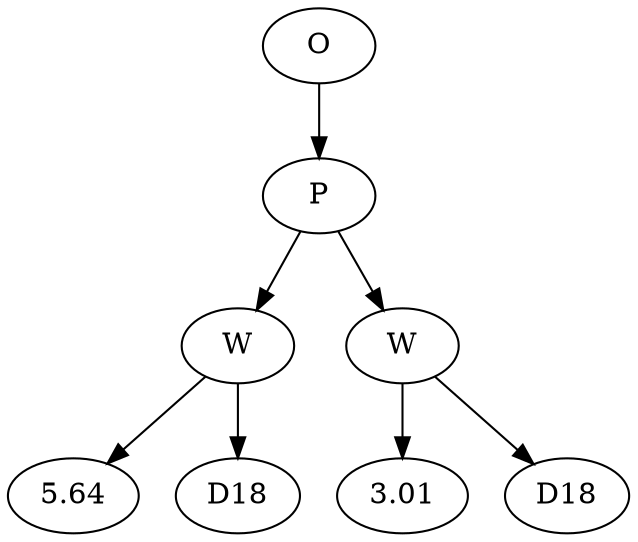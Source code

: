 // Tree
digraph {
	34914944 [label=O]
	34914945 [label=P]
	34914944 -> 34914945
	34914946 [label=W]
	34914945 -> 34914946
	34914947 [label=5.64]
	34914946 -> 34914947
	34914948 [label=D18]
	34914946 -> 34914948
	34914949 [label=W]
	34914945 -> 34914949
	34914950 [label=3.01]
	34914949 -> 34914950
	34914951 [label=D18]
	34914949 -> 34914951
}
